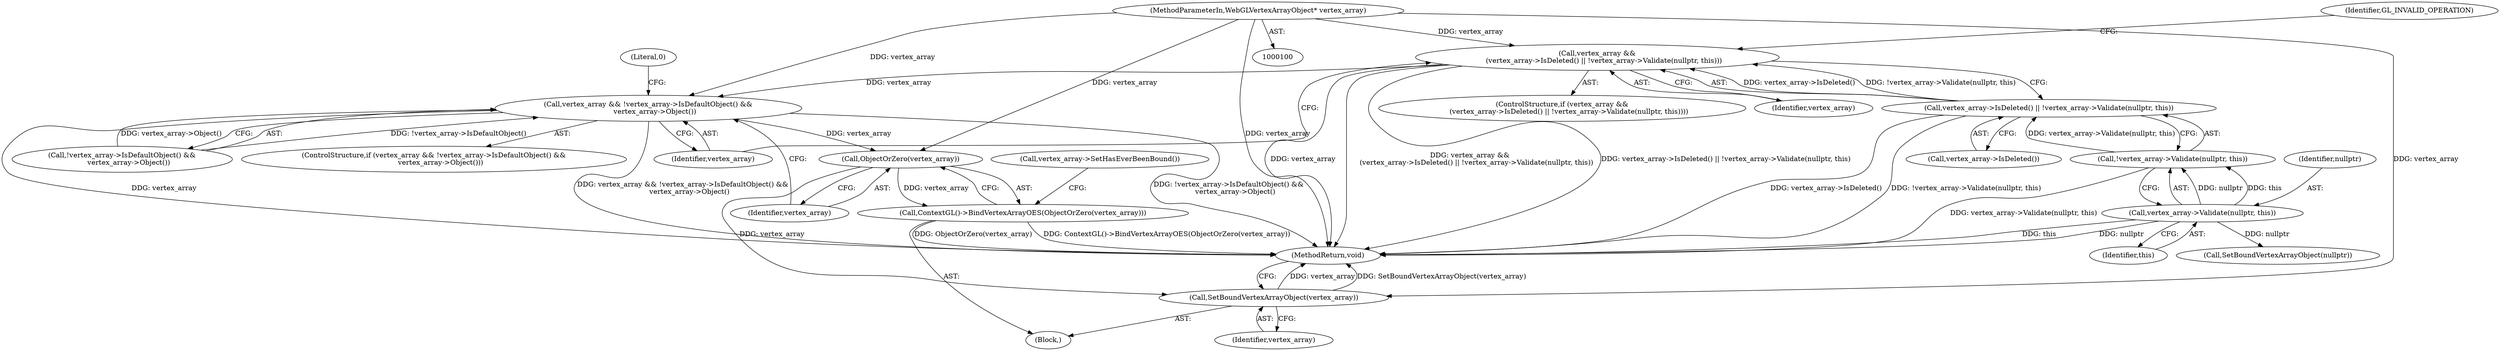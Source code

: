 digraph "1_Chrome_98095c718d7580b5d6715e5bfd8698234ecb4470_0@pointer" {
"1000107" [label="(Call,vertex_array &&\n      (vertex_array->IsDeleted() || !vertex_array->Validate(nullptr, this)))"];
"1000101" [label="(MethodParameterIn,WebGLVertexArrayObject* vertex_array)"];
"1000109" [label="(Call,vertex_array->IsDeleted() || !vertex_array->Validate(nullptr, this))"];
"1000111" [label="(Call,!vertex_array->Validate(nullptr, this))"];
"1000112" [label="(Call,vertex_array->Validate(nullptr, this))"];
"1000122" [label="(Call,vertex_array && !vertex_array->IsDefaultObject() &&\n      vertex_array->Object())"];
"1000130" [label="(Call,ObjectOrZero(vertex_array))"];
"1000129" [label="(Call,ContextGL()->BindVertexArrayOES(ObjectOrZero(vertex_array)))"];
"1000133" [label="(Call,SetBoundVertexArrayObject(vertex_array))"];
"1000114" [label="(Identifier,this)"];
"1000134" [label="(Identifier,vertex_array)"];
"1000123" [label="(Identifier,vertex_array)"];
"1000113" [label="(Identifier,nullptr)"];
"1000117" [label="(Identifier,GL_INVALID_OPERATION)"];
"1000107" [label="(Call,vertex_array &&\n      (vertex_array->IsDeleted() || !vertex_array->Validate(nullptr, this)))"];
"1000133" [label="(Call,SetBoundVertexArrayObject(vertex_array))"];
"1000132" [label="(Call,vertex_array->SetHasEverBeenBound())"];
"1000101" [label="(MethodParameterIn,WebGLVertexArrayObject* vertex_array)"];
"1000111" [label="(Call,!vertex_array->Validate(nullptr, this))"];
"1000124" [label="(Call,!vertex_array->IsDefaultObject() &&\n      vertex_array->Object())"];
"1000131" [label="(Identifier,vertex_array)"];
"1000112" [label="(Call,vertex_array->Validate(nullptr, this))"];
"1000110" [label="(Call,vertex_array->IsDeleted())"];
"1000108" [label="(Identifier,vertex_array)"];
"1000141" [label="(MethodReturn,void)"];
"1000139" [label="(Call,SetBoundVertexArrayObject(nullptr))"];
"1000121" [label="(ControlStructure,if (vertex_array && !vertex_array->IsDefaultObject() &&\n      vertex_array->Object()))"];
"1000129" [label="(Call,ContextGL()->BindVertexArrayOES(ObjectOrZero(vertex_array)))"];
"1000122" [label="(Call,vertex_array && !vertex_array->IsDefaultObject() &&\n      vertex_array->Object())"];
"1000138" [label="(Literal,0)"];
"1000109" [label="(Call,vertex_array->IsDeleted() || !vertex_array->Validate(nullptr, this))"];
"1000130" [label="(Call,ObjectOrZero(vertex_array))"];
"1000128" [label="(Block,)"];
"1000106" [label="(ControlStructure,if (vertex_array &&\n      (vertex_array->IsDeleted() || !vertex_array->Validate(nullptr, this))))"];
"1000107" -> "1000106"  [label="AST: "];
"1000107" -> "1000108"  [label="CFG: "];
"1000107" -> "1000109"  [label="CFG: "];
"1000108" -> "1000107"  [label="AST: "];
"1000109" -> "1000107"  [label="AST: "];
"1000117" -> "1000107"  [label="CFG: "];
"1000123" -> "1000107"  [label="CFG: "];
"1000107" -> "1000141"  [label="DDG: vertex_array"];
"1000107" -> "1000141"  [label="DDG: vertex_array &&\n      (vertex_array->IsDeleted() || !vertex_array->Validate(nullptr, this))"];
"1000107" -> "1000141"  [label="DDG: vertex_array->IsDeleted() || !vertex_array->Validate(nullptr, this)"];
"1000101" -> "1000107"  [label="DDG: vertex_array"];
"1000109" -> "1000107"  [label="DDG: vertex_array->IsDeleted()"];
"1000109" -> "1000107"  [label="DDG: !vertex_array->Validate(nullptr, this)"];
"1000107" -> "1000122"  [label="DDG: vertex_array"];
"1000101" -> "1000100"  [label="AST: "];
"1000101" -> "1000141"  [label="DDG: vertex_array"];
"1000101" -> "1000122"  [label="DDG: vertex_array"];
"1000101" -> "1000130"  [label="DDG: vertex_array"];
"1000101" -> "1000133"  [label="DDG: vertex_array"];
"1000109" -> "1000110"  [label="CFG: "];
"1000109" -> "1000111"  [label="CFG: "];
"1000110" -> "1000109"  [label="AST: "];
"1000111" -> "1000109"  [label="AST: "];
"1000109" -> "1000141"  [label="DDG: vertex_array->IsDeleted()"];
"1000109" -> "1000141"  [label="DDG: !vertex_array->Validate(nullptr, this)"];
"1000111" -> "1000109"  [label="DDG: vertex_array->Validate(nullptr, this)"];
"1000111" -> "1000112"  [label="CFG: "];
"1000112" -> "1000111"  [label="AST: "];
"1000111" -> "1000141"  [label="DDG: vertex_array->Validate(nullptr, this)"];
"1000112" -> "1000111"  [label="DDG: nullptr"];
"1000112" -> "1000111"  [label="DDG: this"];
"1000112" -> "1000114"  [label="CFG: "];
"1000113" -> "1000112"  [label="AST: "];
"1000114" -> "1000112"  [label="AST: "];
"1000112" -> "1000141"  [label="DDG: this"];
"1000112" -> "1000141"  [label="DDG: nullptr"];
"1000112" -> "1000139"  [label="DDG: nullptr"];
"1000122" -> "1000121"  [label="AST: "];
"1000122" -> "1000123"  [label="CFG: "];
"1000122" -> "1000124"  [label="CFG: "];
"1000123" -> "1000122"  [label="AST: "];
"1000124" -> "1000122"  [label="AST: "];
"1000131" -> "1000122"  [label="CFG: "];
"1000138" -> "1000122"  [label="CFG: "];
"1000122" -> "1000141"  [label="DDG: vertex_array && !vertex_array->IsDefaultObject() &&\n      vertex_array->Object()"];
"1000122" -> "1000141"  [label="DDG: !vertex_array->IsDefaultObject() &&\n      vertex_array->Object()"];
"1000122" -> "1000141"  [label="DDG: vertex_array"];
"1000124" -> "1000122"  [label="DDG: !vertex_array->IsDefaultObject()"];
"1000124" -> "1000122"  [label="DDG: vertex_array->Object()"];
"1000122" -> "1000130"  [label="DDG: vertex_array"];
"1000130" -> "1000129"  [label="AST: "];
"1000130" -> "1000131"  [label="CFG: "];
"1000131" -> "1000130"  [label="AST: "];
"1000129" -> "1000130"  [label="CFG: "];
"1000130" -> "1000129"  [label="DDG: vertex_array"];
"1000130" -> "1000133"  [label="DDG: vertex_array"];
"1000129" -> "1000128"  [label="AST: "];
"1000132" -> "1000129"  [label="CFG: "];
"1000129" -> "1000141"  [label="DDG: ObjectOrZero(vertex_array)"];
"1000129" -> "1000141"  [label="DDG: ContextGL()->BindVertexArrayOES(ObjectOrZero(vertex_array))"];
"1000133" -> "1000128"  [label="AST: "];
"1000133" -> "1000134"  [label="CFG: "];
"1000134" -> "1000133"  [label="AST: "];
"1000141" -> "1000133"  [label="CFG: "];
"1000133" -> "1000141"  [label="DDG: vertex_array"];
"1000133" -> "1000141"  [label="DDG: SetBoundVertexArrayObject(vertex_array)"];
}
